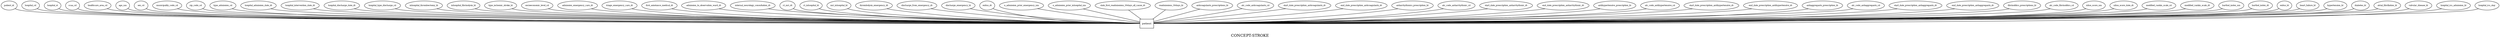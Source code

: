 graph ER {
	node [shape=box]
	patient [fontsize="10pt"]
	node [shape=ellipse]
	patient_patient_id [label=patient_id fontsize="8pt"]
	patient_patient_id -- patient [len=1.5]
	patient_hospital_cd [label=hospital_cd fontsize="8pt"]
	patient_hospital_cd -- patient [len=1.5]
	patient_hospital_st [label=hospital_st fontsize="8pt"]
	patient_hospital_st -- patient [len=1.5]
	patient_ccaa_cd [label=ccaa_cd fontsize="8pt"]
	patient_ccaa_cd -- patient [len=1.5]
	patient_healthcare_area_cd [label=healthcare_area_cd fontsize="8pt"]
	patient_healthcare_area_cd -- patient [len=2.1]
	patient_age_nm [label=age_nm fontsize="8pt"]
	patient_age_nm -- patient [len=1.5]
	patient_sex_cd [label=sex_cd fontsize="8pt"]
	patient_sex_cd -- patient [len=1.5]
	patient_municipality_code_cd [label=municipality_code_cd fontsize="8pt"]
	patient_municipality_code_cd -- patient [len=2.1]
	patient_zip_code_cd [label=zip_code_cd fontsize="8pt"]
	patient_zip_code_cd -- patient [len=1.5]
	patient_type_admission_cd [label=type_admission_cd fontsize="8pt"]
	patient_type_admission_cd -- patient [len=2.1]
	patient_hospital_admission_date_dt [label=hospital_admission_date_dt fontsize="8pt"]
	patient_hospital_admission_date_dt -- patient [len=2.1]
	patient_hospital_intervention_date_dt [label=hospital_intervention_date_dt fontsize="8pt"]
	patient_hospital_intervention_date_dt -- patient [len=2.1]
	patient_hospital_discharge_date_dt [label=hospital_discharge_date_dt fontsize="8pt"]
	patient_hospital_discharge_date_dt -- patient [len=2.1]
	patient_hospital_type_discharge_cd [label=hospital_type_discharge_cd fontsize="8pt"]
	patient_hospital_type_discharge_cd -- patient [len=2.1]
	patient_inhospital_thrombectomy_bl [label=inhospital_thrombectomy_bl fontsize="8pt"]
	patient_inhospital_thrombectomy_bl -- patient [len=2.1]
	patient_inhospital_fibrinolysis_bl [label=inhospital_fibrinolysis_bl fontsize="8pt"]
	patient_inhospital_fibrinolysis_bl -- patient [len=2.1]
	patient_type_ischemic_stroke_bl [label=type_ischemic_stroke_bl fontsize="8pt"]
	patient_type_ischemic_stroke_bl -- patient [len=2.1]
	patient_socioeconomic_level_cd [label=socioeconomic_level_cd fontsize="8pt"]
	patient_socioeconomic_level_cd -- patient [len=2.1]
	patient_admission_emergency_care_dt [label=admission_emergency_care_dt fontsize="8pt"]
	patient_admission_emergency_care_dt -- patient [len=2.1]
	patient_triage_emergency_care_dt [label=triage_emergency_care_dt fontsize="8pt"]
	patient_triage_emergency_care_dt -- patient [len=2.1]
	patient_first_asisstance_medical_dt [label=first_asisstance_medical_dt fontsize="8pt"]
	patient_first_asisstance_medical_dt -- patient [len=2.1]
	patient_admission_to_observation_ward_dt [label=admission_to_observation_ward_dt fontsize="8pt"]
	patient_admission_to_observation_ward_dt -- patient [len=2.1]
	patient_internal_neurology_consultation_dt [label=internal_neurology_consultation_dt fontsize="8pt"]
	patient_internal_neurology_consultation_dt -- patient [len=2.1]
	patient_ct_mri_dt [label=ct_mri_dt fontsize="8pt"]
	patient_ct_mri_dt -- patient [len=1.5]
	patient_ct_inhospital_bl [label=ct_inhospital_bl fontsize="8pt"]
	patient_ct_inhospital_bl -- patient [len=2.1]
	patient_mri_inhospital_bl [label=mri_inhospital_bl fontsize="8pt"]
	patient_mri_inhospital_bl -- patient [len=2.1]
	patient_thrombolysis_emergency_dt [label=thrombolysis_emergency_dt fontsize="8pt"]
	patient_thrombolysis_emergency_dt -- patient [len=2.1]
	patient_discharge_from_emergency_dt [label=discharge_from_emergency_dt fontsize="8pt"]
	patient_discharge_from_emergency_dt -- patient [len=2.1]
	patient_discharge_emergency_bl [label=discharge_emergency_bl fontsize="8pt"]
	patient_discharge_emergency_bl -- patient [len=2.1]
	patient_exitus_dt [label=exitus_dt fontsize="8pt"]
	patient_exitus_dt -- patient [len=1.5]
	patient_n_admission_prior_emergency_nm [label=n_admission_prior_emergency_nm fontsize="8pt"]
	patient_n_admission_prior_emergency_nm -- patient [len=2.1]
	patient_n_admission_prior_inhospital_nm [label=n_admission_prior_inhospital_nm fontsize="8pt"]
	patient_n_admission_prior_inhospital_nm -- patient [len=2.1]
	patient_date_first_readmissions_30days_all_cause_dt [label=date_first_readmissions_30days_all_cause_dt fontsize="8pt"]
	patient_date_first_readmissions_30days_all_cause_dt -- patient [len=2.1]
	patient_readmissions_30days_bl [label=readmissions_30days_bl fontsize="8pt"]
	patient_readmissions_30days_bl -- patient [len=2.1]
	patient_anticoagulants_prescriptions_bl [label=anticoagulants_prescriptions_bl fontsize="8pt"]
	patient_anticoagulants_prescriptions_bl -- patient [len=2.1]
	patient_atc_code_anticoagulants_cd [label=atc_code_anticoagulants_cd fontsize="8pt"]
	patient_atc_code_anticoagulants_cd -- patient [len=2.1]
	patient_start_date_prescription_anticoagulants_dt [label=start_date_prescription_anticoagulants_dt fontsize="8pt"]
	patient_start_date_prescription_anticoagulants_dt -- patient [len=2.1]
	patient_end_date_prescription_anticoagulants_dt [label=end_date_prescription_anticoagulants_dt fontsize="8pt"]
	patient_end_date_prescription_anticoagulants_dt -- patient [len=2.1]
	patient_antiarrhythmics_prescription_bl [label=antiarrhythmics_prescription_bl fontsize="8pt"]
	patient_antiarrhythmics_prescription_bl -- patient [len=2.1]
	patient_atc_code_antiarrhythmic_cd [label=atc_code_antiarrhythmic_cd fontsize="8pt"]
	patient_atc_code_antiarrhythmic_cd -- patient [len=2.1]
	patient_start_date_prescription_antiarrhythmic_dt [label=start_date_prescription_antiarrhythmic_dt fontsize="8pt"]
	patient_start_date_prescription_antiarrhythmic_dt -- patient [len=2.1]
	patient_end_date_prescription_antiarrhythmic_dt [label=end_date_prescription_antiarrhythmic_dt fontsize="8pt"]
	patient_end_date_prescription_antiarrhythmic_dt -- patient [len=2.1]
	patient_antihypertensive_prescription_bl [label=antihypertensive_prescription_bl fontsize="8pt"]
	patient_antihypertensive_prescription_bl -- patient [len=2.1]
	patient_atc_code_antihypertensive_cd [label=atc_code_antihypertensive_cd fontsize="8pt"]
	patient_atc_code_antihypertensive_cd -- patient [len=2.1]
	patient_start_date_prescription_antihypertensive_dt [label=start_date_prescription_antihypertensive_dt fontsize="8pt"]
	patient_start_date_prescription_antihypertensive_dt -- patient [len=2.1]
	patient_end_date_prescription_antihypertensive_dt [label=end_date_prescription_antihypertensive_dt fontsize="8pt"]
	patient_end_date_prescription_antihypertensive_dt -- patient [len=2.1]
	patient_antiaggregants_prescription_bl [label=antiaggregants_prescription_bl fontsize="8pt"]
	patient_antiaggregants_prescription_bl -- patient [len=2.1]
	patient_atc_code_antiaggregants_cd [label=atc_code_antiaggregants_cd fontsize="8pt"]
	patient_atc_code_antiaggregants_cd -- patient [len=2.1]
	patient_start_date_prescription_antiaggregants_dt [label=start_date_prescription_antiaggregants_dt fontsize="8pt"]
	patient_start_date_prescription_antiaggregants_dt -- patient [len=2.1]
	patient_end_date_prescription_antiaggregants_dt [label=end_date_prescription_antiaggregants_dt fontsize="8pt"]
	patient_end_date_prescription_antiaggregants_dt -- patient [len=2.1]
	patient_fibrinolitics_prescriptions_bl [label=fibrinolitics_prescriptions_bl fontsize="8pt"]
	patient_fibrinolitics_prescriptions_bl -- patient [len=2.1]
	patient_atc_code_fibrinolitics_cd [label=atc_code_fibrinolitics_cd fontsize="8pt"]
	patient_atc_code_fibrinolitics_cd -- patient [len=2.1]
	patient_nihss_score_nm [label=nihss_score_nm fontsize="8pt"]
	patient_nihss_score_nm -- patient [len=1.5]
	patient_nihss_score_date_dt [label=nihss_score_date_dt fontsize="8pt"]
	patient_nihss_score_date_dt -- patient [len=2.1]
	patient_modified_rankin_scale_cd [label=modified_rankin_scale_cd fontsize="8pt"]
	patient_modified_rankin_scale_cd -- patient [len=2.1]
	patient_modified_rankin_scale_dt [label=modified_rankin_scale_dt fontsize="8pt"]
	patient_modified_rankin_scale_dt -- patient [len=2.1]
	patient_barthel_index_nm [label=barthel_index_nm fontsize="8pt"]
	patient_barthel_index_nm -- patient [len=2.1]
	patient_barthel_index_dt [label=barthel_index_dt fontsize="8pt"]
	patient_barthel_index_dt -- patient [len=2.1]
	patient_exitus_bl [label=exitus_bl fontsize="8pt"]
	patient_exitus_bl -- patient [len=1.5]
	patient_heart_failure_bl [label=heart_failure_bl fontsize="8pt"]
	patient_heart_failure_bl -- patient [len=2.1]
	patient_hypertension_bl [label=hypertension_bl fontsize="8pt"]
	patient_hypertension_bl -- patient [len=1.5]
	patient_diabetes_bl [label=diabetes_bl fontsize="8pt"]
	patient_diabetes_bl -- patient [len=1.5]
	patient_atrial_fibrillation_bl [label=atrial_fibrillation_bl fontsize="8pt"]
	patient_atrial_fibrillation_bl -- patient [len=2.1]
	patient_valvular_disease_bl [label=valvular_disease_bl fontsize="8pt"]
	patient_valvular_disease_bl -- patient [len=2.1]
	patient_hospital_icu_admission_bl [label=hospital_icu_admission_bl fontsize="8pt"]
	patient_hospital_icu_admission_bl -- patient [len=2.1]
	patient_hospital_icu_stay [label=hospital_icu_stay fontsize="8pt"]
	patient_hospital_icu_stay -- patient [len=2.1]
	node [shape=box]
	node [color=lightgrey shape=diamond style=filled]
	label="\nCONCEPT-STROKE"
	fontsize=15
}
